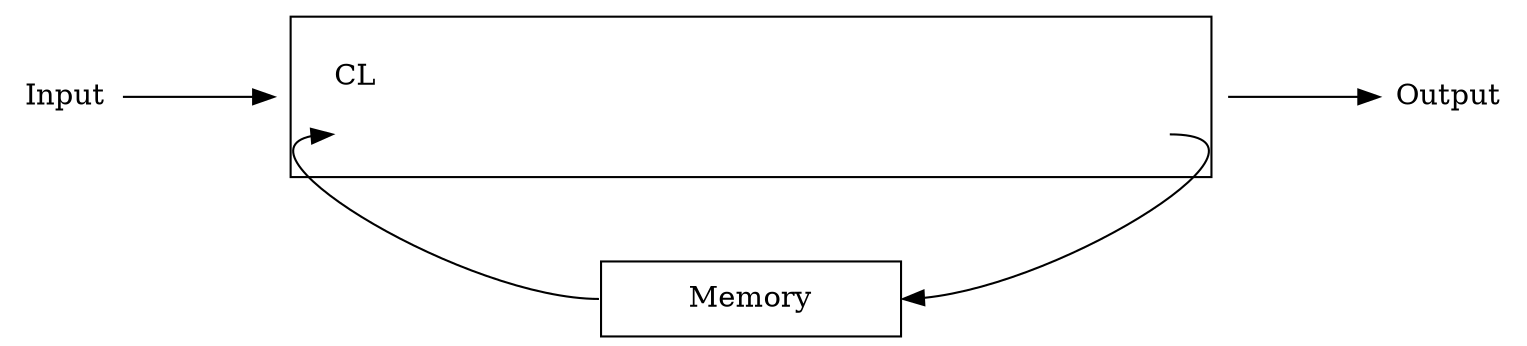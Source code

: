 digraph figsync
{
  nodesep = 1;
  sep=1;

  nodeinp [label = "Input", shape = plaintext];
  nodeoutp [label = "Output", shape = plaintext];
  nodemem [shape=record, label = "Memory", width = 2, height=.5];
/*
  /*node [shape=record,width=3,height=1];*
  nodecl [label = "{ CL | <f1> | <f2>}" ];
*/
  nodecl [shape=plaintext, label=<
    <TABLE BORDER="1" CELLBORDER="0" CELLSPACING="20" CELLPADDING="0">
      <TR><TD PORT="f1">CL</TD></TR>
      <TR><TD PORT="f2" COLSPAN="20"></TD></TR>
    </TABLE>>];

  {rank=same nodeinp nodecl nodeoutp};
  nodeinp:e->nodecl:w;
  nodecl:e->nodeoutp:w;
  nodecl:f2:e -> nodemem:e;
  nodemem:w -> nodecl:f2:w;
}

